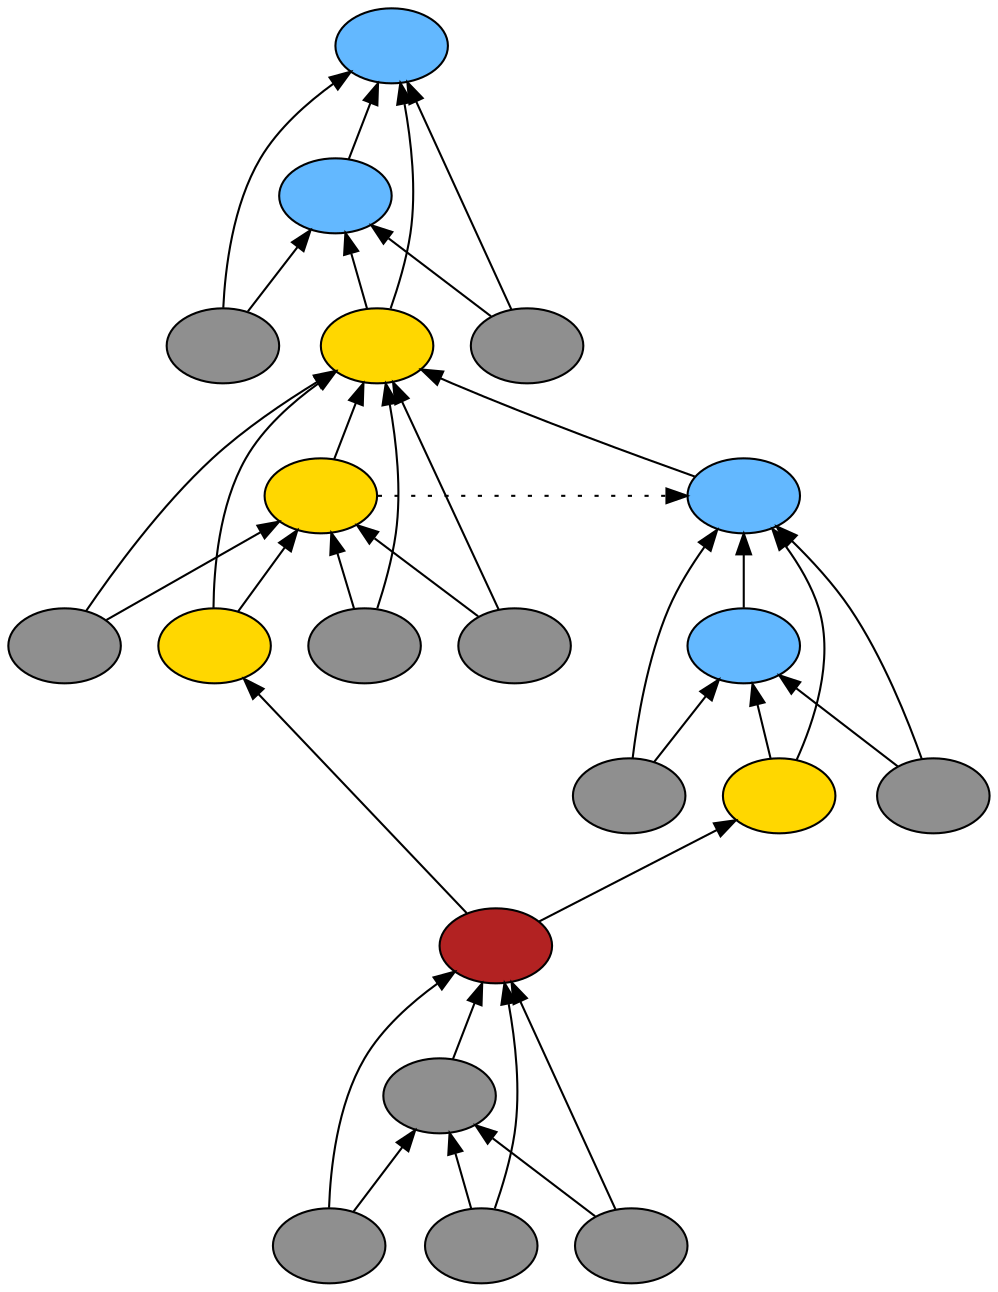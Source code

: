 digraph {
rankdir=BT
fontsize=24
subgraph clster1 {
subgraph clster2 {
"38822832"["fillcolor"="firebrick" "fontsize"="24" "label"="" "shape"="ellipse" "style"="filled" ]
"40815120"["fillcolor"="grey56" "fontsize"="24" "label"="" "shape"="ellipse" "style"="filled" ]
"39678768"["fillcolor"="grey56" "fontsize"="24" "label"="" "shape"="ellipse" "style"="filled" ]
"39716512"["fillcolor"="grey56" "fontsize"="24" "label"="" "shape"="ellipse" "style"="filled" ]
"40132416"["fillcolor"="grey56" "fontsize"="24" "label"="" "shape"="ellipse" "style"="filled" ]
}

subgraph clster3 {
"40392176"["fillcolor"="steelblue1" "fontsize"="24" "label"="" "shape"="ellipse" "style"="filled" ]
"40167360"["fillcolor"="steelblue1" "fontsize"="24" "label"="" "shape"="ellipse" "style"="filled" ]
"40453696"["fillcolor"="grey56" "fontsize"="24" "label"="" "shape"="ellipse" "style"="filled" ]
"38998608"["fillcolor"="gold" "fontsize"="24" "label"="" "shape"="ellipse" "style"="filled" ]
"38704528"["fillcolor"="gold" "fontsize"="24" "label"="" "shape"="ellipse" "style"="filled" ]
"39130784"["fillcolor"="grey56" "fontsize"="24" "label"="" "shape"="ellipse" "style"="filled" ]
"38733728"["fillcolor"="gold" "fontsize"="24" "label"="" "shape"="ellipse" "style"="filled" ]
"38934512"["fillcolor"="grey56" "fontsize"="24" "label"="" "shape"="ellipse" "style"="filled" ]
"38817856"["fillcolor"="grey56" "fontsize"="24" "label"="" "shape"="ellipse" "style"="filled" ]
"39578672"["fillcolor"="grey56" "fontsize"="24" "label"="" "shape"="ellipse" "style"="filled" ]
}

}

subgraph clster4 {
"39171712"["fillcolor"="steelblue1" "fontsize"="24" "label"="" "shape"="ellipse" "style"="filled" ]
"38981168"["fillcolor"="steelblue1" "fontsize"="24" "label"="" "shape"="ellipse" "style"="filled" ]
"38705728"["fillcolor"="grey56" "fontsize"="24" "label"="" "shape"="ellipse" "style"="filled" ]
"39491296"["fillcolor"="gold" "fontsize"="24" "label"="" "shape"="ellipse" "style"="filled" ]
"39527472"["fillcolor"="grey56" "fontsize"="24" "label"="" "shape"="ellipse" "style"="filled" ]
}

"39678768" -> "38822832"["arrowhead"="normal" "color"="black" "constraint"="true" "style"="solid" ]
"39678768" -> "40815120"["arrowhead"="normal" "color"="black" "constraint"="true" "style"="solid" ]
"39716512" -> "38822832"["arrowhead"="normal" "color"="black" "constraint"="true" "style"="solid" ]
"39716512" -> "40815120"["arrowhead"="normal" "color"="black" "constraint"="true" "style"="solid" ]
"40132416" -> "38822832"["arrowhead"="normal" "color"="black" "constraint"="true" "style"="solid" ]
"40132416" -> "40815120"["arrowhead"="normal" "color"="black" "constraint"="true" "style"="solid" ]
"40815120" -> "38822832"["arrowhead"="normal" "color"="black" "constraint"="true" "style"="solid" ]
"38705728" -> "39171712"["arrowhead"="normal" "color"="black" "constraint"="true" "style"="solid" ]
"38705728" -> "38981168"["arrowhead"="normal" "color"="black" "constraint"="true" "style"="solid" ]
"39491296" -> "39171712"["arrowhead"="normal" "color"="black" "constraint"="true" "style"="solid" ]
"39491296" -> "38981168"["arrowhead"="normal" "color"="black" "constraint"="true" "style"="solid" ]
"38822832" -> "39491296"["arrowhead"="normal" "color"="black" "constraint"="true" "style"="solid" ]
"39527472" -> "39171712"["arrowhead"="normal" "color"="black" "constraint"="true" "style"="solid" ]
"39527472" -> "38981168"["arrowhead"="normal" "color"="black" "constraint"="true" "style"="solid" ]
"38981168" -> "39171712"["arrowhead"="normal" "color"="black" "constraint"="true" "style"="solid" ]
"40453696" -> "40392176"["arrowhead"="normal" "color"="black" "constraint"="true" "style"="solid" ]
"40453696" -> "40167360"["arrowhead"="normal" "color"="black" "constraint"="true" "style"="solid" ]
"38998608" -> "40392176"["arrowhead"="normal" "color"="black" "constraint"="true" "style"="solid" ]
"38998608" -> "40167360"["arrowhead"="normal" "color"="black" "constraint"="true" "style"="solid" ]
"39130784" -> "38998608"["arrowhead"="normal" "color"="black" "constraint"="true" "style"="solid" ]
"39130784" -> "38704528"["arrowhead"="normal" "color"="black" "constraint"="true" "style"="solid" ]
"38733728" -> "38998608"["arrowhead"="normal" "color"="black" "constraint"="true" "style"="solid" ]
"38733728" -> "38704528"["arrowhead"="normal" "color"="black" "constraint"="true" "style"="solid" ]
"38822832" -> "38733728"["arrowhead"="normal" "color"="black" "constraint"="true" "style"="solid" ]
"38934512" -> "38998608"["arrowhead"="normal" "color"="black" "constraint"="true" "style"="solid" ]
"38934512" -> "38704528"["arrowhead"="normal" "color"="black" "constraint"="true" "style"="solid" ]
"38817856" -> "38998608"["arrowhead"="normal" "color"="black" "constraint"="true" "style"="solid" ]
"38817856" -> "38704528"["arrowhead"="normal" "color"="black" "constraint"="true" "style"="solid" ]
"38704528" -> "38998608"["arrowhead"="normal" "color"="black" "constraint"="true" "style"="solid" ]
"39171712" -> "38998608"["arrowhead"="normal" "color"="black" "constraint"="true" "style"="solid" ]
"38704528" -> "39171712"["arrowhead"="normal" "color"="black" "constraint"="false" "style"="dotted" ]
"39578672" -> "40392176"["arrowhead"="normal" "color"="black" "constraint"="true" "style"="solid" ]
"39578672" -> "40167360"["arrowhead"="normal" "color"="black" "constraint"="true" "style"="solid" ]
"40167360" -> "40392176"["arrowhead"="normal" "color"="black" "constraint"="true" "style"="solid" ]

}